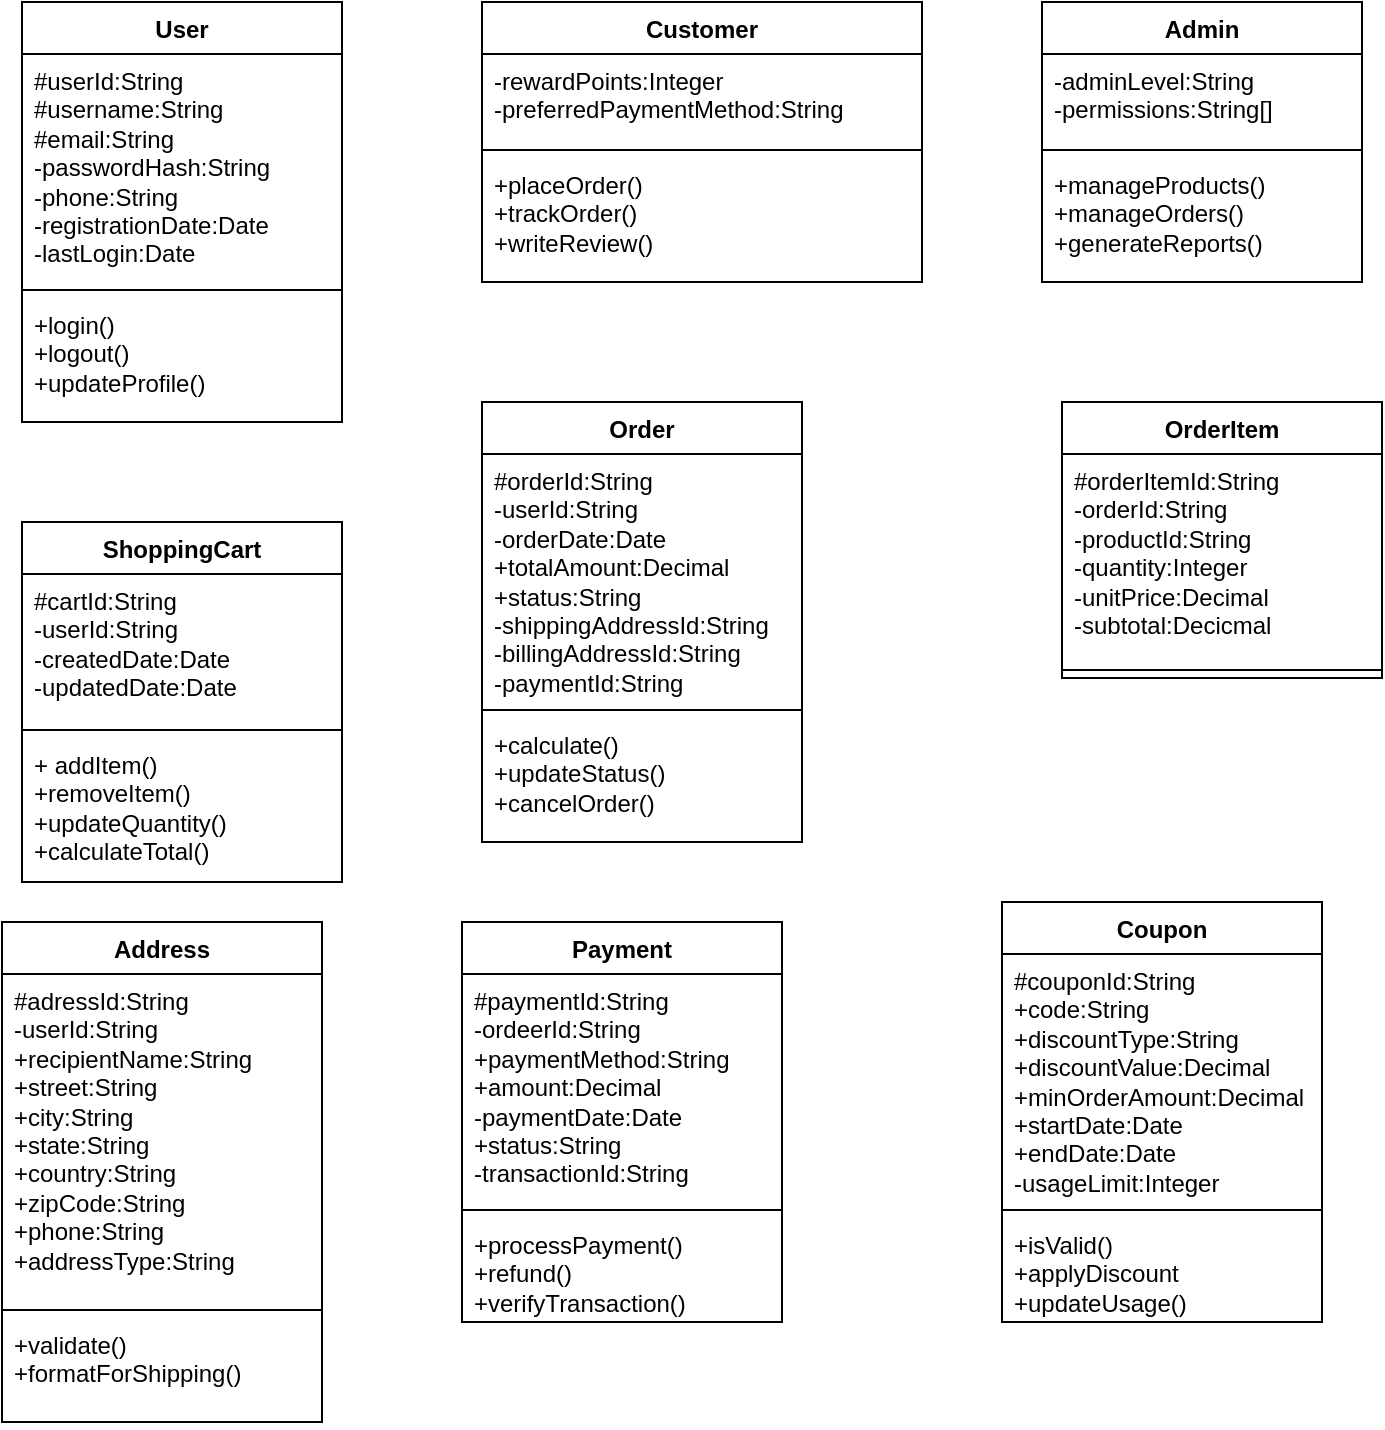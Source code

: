 <mxfile version="28.2.7">
  <diagram name="第 1 页" id="kZMzqkeVmx8Uylu_2AXk">
    <mxGraphModel dx="898" dy="627" grid="1" gridSize="10" guides="1" tooltips="1" connect="1" arrows="1" fold="1" page="1" pageScale="1" pageWidth="827" pageHeight="1169" math="0" shadow="0">
      <root>
        <mxCell id="0" />
        <mxCell id="1" parent="0" />
        <mxCell id="6ncCw5dU9XXNyXDSz7hl-5" value="User" style="swimlane;fontStyle=1;align=center;verticalAlign=top;childLayout=stackLayout;horizontal=1;startSize=26;horizontalStack=0;resizeParent=1;resizeParentMax=0;resizeLast=0;collapsible=1;marginBottom=0;whiteSpace=wrap;html=1;" vertex="1" parent="1">
          <mxGeometry x="90" y="40" width="160" height="210" as="geometry" />
        </mxCell>
        <mxCell id="6ncCw5dU9XXNyXDSz7hl-6" value="#userId:String&lt;div&gt;#username:String&lt;/div&gt;&lt;div&gt;#email:String&lt;/div&gt;&lt;div&gt;-passwordHash:String&lt;/div&gt;&lt;div&gt;-phone:String&lt;/div&gt;&lt;div&gt;-registrationDate:Date&lt;/div&gt;&lt;div&gt;-lastLogin:Date&lt;br&gt;&lt;div&gt;&lt;br&gt;&lt;/div&gt;&lt;/div&gt;" style="text;strokeColor=none;fillColor=none;align=left;verticalAlign=top;spacingLeft=4;spacingRight=4;overflow=hidden;rotatable=0;points=[[0,0.5],[1,0.5]];portConstraint=eastwest;whiteSpace=wrap;html=1;" vertex="1" parent="6ncCw5dU9XXNyXDSz7hl-5">
          <mxGeometry y="26" width="160" height="114" as="geometry" />
        </mxCell>
        <mxCell id="6ncCw5dU9XXNyXDSz7hl-7" value="" style="line;strokeWidth=1;fillColor=none;align=left;verticalAlign=middle;spacingTop=-1;spacingLeft=3;spacingRight=3;rotatable=0;labelPosition=right;points=[];portConstraint=eastwest;strokeColor=inherit;" vertex="1" parent="6ncCw5dU9XXNyXDSz7hl-5">
          <mxGeometry y="140" width="160" height="8" as="geometry" />
        </mxCell>
        <mxCell id="6ncCw5dU9XXNyXDSz7hl-8" value="+login()&lt;div&gt;+logout()&lt;/div&gt;&lt;div&gt;+updateProfile()&lt;/div&gt;" style="text;strokeColor=none;fillColor=none;align=left;verticalAlign=top;spacingLeft=4;spacingRight=4;overflow=hidden;rotatable=0;points=[[0,0.5],[1,0.5]];portConstraint=eastwest;whiteSpace=wrap;html=1;" vertex="1" parent="6ncCw5dU9XXNyXDSz7hl-5">
          <mxGeometry y="148" width="160" height="62" as="geometry" />
        </mxCell>
        <mxCell id="6ncCw5dU9XXNyXDSz7hl-9" value="Admin" style="swimlane;fontStyle=1;align=center;verticalAlign=top;childLayout=stackLayout;horizontal=1;startSize=26;horizontalStack=0;resizeParent=1;resizeParentMax=0;resizeLast=0;collapsible=1;marginBottom=0;whiteSpace=wrap;html=1;" vertex="1" parent="1">
          <mxGeometry x="600" y="40" width="160" height="140" as="geometry" />
        </mxCell>
        <mxCell id="6ncCw5dU9XXNyXDSz7hl-10" value="-adminLevel:String&lt;div&gt;-permissions:String[]&lt;/div&gt;" style="text;strokeColor=none;fillColor=none;align=left;verticalAlign=top;spacingLeft=4;spacingRight=4;overflow=hidden;rotatable=0;points=[[0,0.5],[1,0.5]];portConstraint=eastwest;whiteSpace=wrap;html=1;" vertex="1" parent="6ncCw5dU9XXNyXDSz7hl-9">
          <mxGeometry y="26" width="160" height="44" as="geometry" />
        </mxCell>
        <mxCell id="6ncCw5dU9XXNyXDSz7hl-11" value="" style="line;strokeWidth=1;fillColor=none;align=left;verticalAlign=middle;spacingTop=-1;spacingLeft=3;spacingRight=3;rotatable=0;labelPosition=right;points=[];portConstraint=eastwest;strokeColor=inherit;" vertex="1" parent="6ncCw5dU9XXNyXDSz7hl-9">
          <mxGeometry y="70" width="160" height="8" as="geometry" />
        </mxCell>
        <mxCell id="6ncCw5dU9XXNyXDSz7hl-12" value="+manageProducts()&lt;div&gt;+manageOrders()&lt;/div&gt;&lt;div&gt;+generateReports()&lt;/div&gt;" style="text;strokeColor=none;fillColor=none;align=left;verticalAlign=top;spacingLeft=4;spacingRight=4;overflow=hidden;rotatable=0;points=[[0,0.5],[1,0.5]];portConstraint=eastwest;whiteSpace=wrap;html=1;" vertex="1" parent="6ncCw5dU9XXNyXDSz7hl-9">
          <mxGeometry y="78" width="160" height="62" as="geometry" />
        </mxCell>
        <mxCell id="6ncCw5dU9XXNyXDSz7hl-13" value="ShoppingCart" style="swimlane;fontStyle=1;align=center;verticalAlign=top;childLayout=stackLayout;horizontal=1;startSize=26;horizontalStack=0;resizeParent=1;resizeParentMax=0;resizeLast=0;collapsible=1;marginBottom=0;whiteSpace=wrap;html=1;" vertex="1" parent="1">
          <mxGeometry x="90" y="300" width="160" height="180" as="geometry" />
        </mxCell>
        <mxCell id="6ncCw5dU9XXNyXDSz7hl-14" value="#cartId:String&lt;div&gt;-userId:String&lt;/div&gt;&lt;div&gt;-createdDate:Date&lt;/div&gt;&lt;div&gt;-updatedDate:Date&lt;/div&gt;" style="text;strokeColor=none;fillColor=none;align=left;verticalAlign=top;spacingLeft=4;spacingRight=4;overflow=hidden;rotatable=0;points=[[0,0.5],[1,0.5]];portConstraint=eastwest;whiteSpace=wrap;html=1;" vertex="1" parent="6ncCw5dU9XXNyXDSz7hl-13">
          <mxGeometry y="26" width="160" height="74" as="geometry" />
        </mxCell>
        <mxCell id="6ncCw5dU9XXNyXDSz7hl-15" value="" style="line;strokeWidth=1;fillColor=none;align=left;verticalAlign=middle;spacingTop=-1;spacingLeft=3;spacingRight=3;rotatable=0;labelPosition=right;points=[];portConstraint=eastwest;strokeColor=inherit;" vertex="1" parent="6ncCw5dU9XXNyXDSz7hl-13">
          <mxGeometry y="100" width="160" height="8" as="geometry" />
        </mxCell>
        <mxCell id="6ncCw5dU9XXNyXDSz7hl-16" value="+ addItem()&lt;div&gt;+removeItem()&lt;/div&gt;&lt;div&gt;+updateQuantity()&lt;/div&gt;&lt;div&gt;+calculateTotal()&lt;/div&gt;" style="text;strokeColor=none;fillColor=none;align=left;verticalAlign=top;spacingLeft=4;spacingRight=4;overflow=hidden;rotatable=0;points=[[0,0.5],[1,0.5]];portConstraint=eastwest;whiteSpace=wrap;html=1;" vertex="1" parent="6ncCw5dU9XXNyXDSz7hl-13">
          <mxGeometry y="108" width="160" height="72" as="geometry" />
        </mxCell>
        <mxCell id="6ncCw5dU9XXNyXDSz7hl-17" value="Customer" style="swimlane;fontStyle=1;align=center;verticalAlign=top;childLayout=stackLayout;horizontal=1;startSize=26;horizontalStack=0;resizeParent=1;resizeParentMax=0;resizeLast=0;collapsible=1;marginBottom=0;whiteSpace=wrap;html=1;" vertex="1" parent="1">
          <mxGeometry x="320" y="40" width="220" height="140" as="geometry" />
        </mxCell>
        <mxCell id="6ncCw5dU9XXNyXDSz7hl-18" value="-rewardPoints:Integer&lt;div&gt;-preferredPaymentMethod:String&lt;/div&gt;" style="text;strokeColor=none;fillColor=none;align=left;verticalAlign=top;spacingLeft=4;spacingRight=4;overflow=hidden;rotatable=0;points=[[0,0.5],[1,0.5]];portConstraint=eastwest;whiteSpace=wrap;html=1;" vertex="1" parent="6ncCw5dU9XXNyXDSz7hl-17">
          <mxGeometry y="26" width="220" height="44" as="geometry" />
        </mxCell>
        <mxCell id="6ncCw5dU9XXNyXDSz7hl-19" value="" style="line;strokeWidth=1;fillColor=none;align=left;verticalAlign=middle;spacingTop=-1;spacingLeft=3;spacingRight=3;rotatable=0;labelPosition=right;points=[];portConstraint=eastwest;strokeColor=inherit;" vertex="1" parent="6ncCw5dU9XXNyXDSz7hl-17">
          <mxGeometry y="70" width="220" height="8" as="geometry" />
        </mxCell>
        <mxCell id="6ncCw5dU9XXNyXDSz7hl-20" value="+placeOrder()&lt;div&gt;+trackOrder()&lt;/div&gt;&lt;div&gt;+writeReview()&lt;/div&gt;" style="text;strokeColor=none;fillColor=none;align=left;verticalAlign=top;spacingLeft=4;spacingRight=4;overflow=hidden;rotatable=0;points=[[0,0.5],[1,0.5]];portConstraint=eastwest;whiteSpace=wrap;html=1;" vertex="1" parent="6ncCw5dU9XXNyXDSz7hl-17">
          <mxGeometry y="78" width="220" height="62" as="geometry" />
        </mxCell>
        <mxCell id="6ncCw5dU9XXNyXDSz7hl-21" value="OrderItem" style="swimlane;fontStyle=1;align=center;verticalAlign=top;childLayout=stackLayout;horizontal=1;startSize=26;horizontalStack=0;resizeParent=1;resizeParentMax=0;resizeLast=0;collapsible=1;marginBottom=0;whiteSpace=wrap;html=1;" vertex="1" parent="1">
          <mxGeometry x="610" y="240" width="160" height="138" as="geometry" />
        </mxCell>
        <mxCell id="6ncCw5dU9XXNyXDSz7hl-22" value="#orderItemId:String&lt;div&gt;-orderId:String&lt;/div&gt;&lt;div&gt;-productId:String&lt;/div&gt;&lt;div&gt;-quantity:Integer&lt;/div&gt;&lt;div&gt;-unitPrice:Decimal&lt;/div&gt;&lt;div&gt;-subtotal:Decicmal&lt;/div&gt;" style="text;strokeColor=none;fillColor=none;align=left;verticalAlign=top;spacingLeft=4;spacingRight=4;overflow=hidden;rotatable=0;points=[[0,0.5],[1,0.5]];portConstraint=eastwest;whiteSpace=wrap;html=1;" vertex="1" parent="6ncCw5dU9XXNyXDSz7hl-21">
          <mxGeometry y="26" width="160" height="104" as="geometry" />
        </mxCell>
        <mxCell id="6ncCw5dU9XXNyXDSz7hl-23" value="" style="line;strokeWidth=1;fillColor=none;align=left;verticalAlign=middle;spacingTop=-1;spacingLeft=3;spacingRight=3;rotatable=0;labelPosition=right;points=[];portConstraint=eastwest;strokeColor=inherit;" vertex="1" parent="6ncCw5dU9XXNyXDSz7hl-21">
          <mxGeometry y="130" width="160" height="8" as="geometry" />
        </mxCell>
        <mxCell id="6ncCw5dU9XXNyXDSz7hl-25" value="Order" style="swimlane;fontStyle=1;align=center;verticalAlign=top;childLayout=stackLayout;horizontal=1;startSize=26;horizontalStack=0;resizeParent=1;resizeParentMax=0;resizeLast=0;collapsible=1;marginBottom=0;whiteSpace=wrap;html=1;" vertex="1" parent="1">
          <mxGeometry x="320" y="240" width="160" height="220" as="geometry" />
        </mxCell>
        <mxCell id="6ncCw5dU9XXNyXDSz7hl-26" value="#orderId:String&lt;div&gt;-userId:String&lt;/div&gt;&lt;div&gt;-orderDate:Date&lt;/div&gt;&lt;div&gt;+totalAmount:Decimal&lt;/div&gt;&lt;div&gt;+status:String&lt;/div&gt;&lt;div&gt;-shippingAddressId:String&lt;/div&gt;&lt;div&gt;-billingAddressId:String&lt;/div&gt;&lt;div&gt;-paymentId:String&lt;/div&gt;" style="text;strokeColor=none;fillColor=none;align=left;verticalAlign=top;spacingLeft=4;spacingRight=4;overflow=hidden;rotatable=0;points=[[0,0.5],[1,0.5]];portConstraint=eastwest;whiteSpace=wrap;html=1;" vertex="1" parent="6ncCw5dU9XXNyXDSz7hl-25">
          <mxGeometry y="26" width="160" height="124" as="geometry" />
        </mxCell>
        <mxCell id="6ncCw5dU9XXNyXDSz7hl-27" value="" style="line;strokeWidth=1;fillColor=none;align=left;verticalAlign=middle;spacingTop=-1;spacingLeft=3;spacingRight=3;rotatable=0;labelPosition=right;points=[];portConstraint=eastwest;strokeColor=inherit;" vertex="1" parent="6ncCw5dU9XXNyXDSz7hl-25">
          <mxGeometry y="150" width="160" height="8" as="geometry" />
        </mxCell>
        <mxCell id="6ncCw5dU9XXNyXDSz7hl-28" value="+calculate()&lt;div&gt;+updateStatus()&lt;/div&gt;&lt;div&gt;+cancelOrder()&lt;/div&gt;" style="text;strokeColor=none;fillColor=none;align=left;verticalAlign=top;spacingLeft=4;spacingRight=4;overflow=hidden;rotatable=0;points=[[0,0.5],[1,0.5]];portConstraint=eastwest;whiteSpace=wrap;html=1;" vertex="1" parent="6ncCw5dU9XXNyXDSz7hl-25">
          <mxGeometry y="158" width="160" height="62" as="geometry" />
        </mxCell>
        <mxCell id="6ncCw5dU9XXNyXDSz7hl-29" value="Address" style="swimlane;fontStyle=1;align=center;verticalAlign=top;childLayout=stackLayout;horizontal=1;startSize=26;horizontalStack=0;resizeParent=1;resizeParentMax=0;resizeLast=0;collapsible=1;marginBottom=0;whiteSpace=wrap;html=1;" vertex="1" parent="1">
          <mxGeometry x="80" y="500" width="160" height="250" as="geometry" />
        </mxCell>
        <mxCell id="6ncCw5dU9XXNyXDSz7hl-30" value="#adressId:String&lt;div&gt;-userId:String&lt;/div&gt;&lt;div&gt;+recipientName:String&lt;/div&gt;&lt;div&gt;+street:String&lt;/div&gt;&lt;div&gt;+city:String&lt;/div&gt;&lt;div&gt;+state:String&lt;/div&gt;&lt;div&gt;+country:String&lt;/div&gt;&lt;div&gt;+zipCode:String&lt;/div&gt;&lt;div&gt;+phone:String&lt;/div&gt;&lt;div&gt;+addressType:String&lt;/div&gt;" style="text;strokeColor=none;fillColor=none;align=left;verticalAlign=top;spacingLeft=4;spacingRight=4;overflow=hidden;rotatable=0;points=[[0,0.5],[1,0.5]];portConstraint=eastwest;whiteSpace=wrap;html=1;" vertex="1" parent="6ncCw5dU9XXNyXDSz7hl-29">
          <mxGeometry y="26" width="160" height="164" as="geometry" />
        </mxCell>
        <mxCell id="6ncCw5dU9XXNyXDSz7hl-31" value="" style="line;strokeWidth=1;fillColor=none;align=left;verticalAlign=middle;spacingTop=-1;spacingLeft=3;spacingRight=3;rotatable=0;labelPosition=right;points=[];portConstraint=eastwest;strokeColor=inherit;" vertex="1" parent="6ncCw5dU9XXNyXDSz7hl-29">
          <mxGeometry y="190" width="160" height="8" as="geometry" />
        </mxCell>
        <mxCell id="6ncCw5dU9XXNyXDSz7hl-32" value="+validate()&lt;div&gt;+formatForShipping()&lt;/div&gt;" style="text;strokeColor=none;fillColor=none;align=left;verticalAlign=top;spacingLeft=4;spacingRight=4;overflow=hidden;rotatable=0;points=[[0,0.5],[1,0.5]];portConstraint=eastwest;whiteSpace=wrap;html=1;" vertex="1" parent="6ncCw5dU9XXNyXDSz7hl-29">
          <mxGeometry y="198" width="160" height="52" as="geometry" />
        </mxCell>
        <mxCell id="6ncCw5dU9XXNyXDSz7hl-33" value="Payment" style="swimlane;fontStyle=1;align=center;verticalAlign=top;childLayout=stackLayout;horizontal=1;startSize=26;horizontalStack=0;resizeParent=1;resizeParentMax=0;resizeLast=0;collapsible=1;marginBottom=0;whiteSpace=wrap;html=1;" vertex="1" parent="1">
          <mxGeometry x="310" y="500" width="160" height="200" as="geometry" />
        </mxCell>
        <mxCell id="6ncCw5dU9XXNyXDSz7hl-34" value="#paymentId:String&lt;div&gt;-ordeerId:String&lt;/div&gt;&lt;div&gt;+paymentMethod:String&lt;/div&gt;&lt;div&gt;+amount:Decimal&lt;/div&gt;&lt;div&gt;-paymentDate:Date&lt;/div&gt;&lt;div&gt;+status:String&lt;/div&gt;&lt;div&gt;-transactionId:String&lt;/div&gt;" style="text;strokeColor=none;fillColor=none;align=left;verticalAlign=top;spacingLeft=4;spacingRight=4;overflow=hidden;rotatable=0;points=[[0,0.5],[1,0.5]];portConstraint=eastwest;whiteSpace=wrap;html=1;" vertex="1" parent="6ncCw5dU9XXNyXDSz7hl-33">
          <mxGeometry y="26" width="160" height="114" as="geometry" />
        </mxCell>
        <mxCell id="6ncCw5dU9XXNyXDSz7hl-35" value="" style="line;strokeWidth=1;fillColor=none;align=left;verticalAlign=middle;spacingTop=-1;spacingLeft=3;spacingRight=3;rotatable=0;labelPosition=right;points=[];portConstraint=eastwest;strokeColor=inherit;" vertex="1" parent="6ncCw5dU9XXNyXDSz7hl-33">
          <mxGeometry y="140" width="160" height="8" as="geometry" />
        </mxCell>
        <mxCell id="6ncCw5dU9XXNyXDSz7hl-36" value="+processPayment()&lt;div&gt;+refund()&lt;/div&gt;&lt;div&gt;+verifyTransaction()&lt;/div&gt;" style="text;strokeColor=none;fillColor=none;align=left;verticalAlign=top;spacingLeft=4;spacingRight=4;overflow=hidden;rotatable=0;points=[[0,0.5],[1,0.5]];portConstraint=eastwest;whiteSpace=wrap;html=1;" vertex="1" parent="6ncCw5dU9XXNyXDSz7hl-33">
          <mxGeometry y="148" width="160" height="52" as="geometry" />
        </mxCell>
        <mxCell id="6ncCw5dU9XXNyXDSz7hl-37" value="Coupon" style="swimlane;fontStyle=1;align=center;verticalAlign=top;childLayout=stackLayout;horizontal=1;startSize=26;horizontalStack=0;resizeParent=1;resizeParentMax=0;resizeLast=0;collapsible=1;marginBottom=0;whiteSpace=wrap;html=1;" vertex="1" parent="1">
          <mxGeometry x="580" y="490" width="160" height="210" as="geometry" />
        </mxCell>
        <mxCell id="6ncCw5dU9XXNyXDSz7hl-38" value="#couponId:String&lt;div&gt;+code:String&lt;/div&gt;&lt;div&gt;+discountType:String&lt;/div&gt;&lt;div&gt;+discountValue:Decimal&lt;/div&gt;&lt;div&gt;+minOrderAmount:Decimal&lt;/div&gt;&lt;div&gt;+startDate:Date&lt;/div&gt;&lt;div&gt;+endDate:Date&lt;/div&gt;&lt;div&gt;-usageLimit:Integer&lt;/div&gt;" style="text;strokeColor=none;fillColor=none;align=left;verticalAlign=top;spacingLeft=4;spacingRight=4;overflow=hidden;rotatable=0;points=[[0,0.5],[1,0.5]];portConstraint=eastwest;whiteSpace=wrap;html=1;" vertex="1" parent="6ncCw5dU9XXNyXDSz7hl-37">
          <mxGeometry y="26" width="160" height="124" as="geometry" />
        </mxCell>
        <mxCell id="6ncCw5dU9XXNyXDSz7hl-39" value="" style="line;strokeWidth=1;fillColor=none;align=left;verticalAlign=middle;spacingTop=-1;spacingLeft=3;spacingRight=3;rotatable=0;labelPosition=right;points=[];portConstraint=eastwest;strokeColor=inherit;" vertex="1" parent="6ncCw5dU9XXNyXDSz7hl-37">
          <mxGeometry y="150" width="160" height="8" as="geometry" />
        </mxCell>
        <mxCell id="6ncCw5dU9XXNyXDSz7hl-40" value="+isValid()&lt;div&gt;+applyDiscount&lt;/div&gt;&lt;div&gt;+updateUsage()&lt;/div&gt;" style="text;strokeColor=none;fillColor=none;align=left;verticalAlign=top;spacingLeft=4;spacingRight=4;overflow=hidden;rotatable=0;points=[[0,0.5],[1,0.5]];portConstraint=eastwest;whiteSpace=wrap;html=1;" vertex="1" parent="6ncCw5dU9XXNyXDSz7hl-37">
          <mxGeometry y="158" width="160" height="52" as="geometry" />
        </mxCell>
      </root>
    </mxGraphModel>
  </diagram>
</mxfile>
